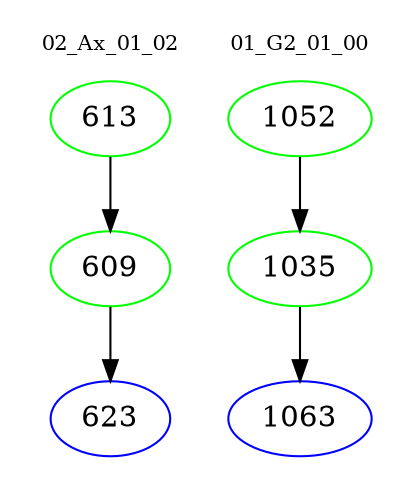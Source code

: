 digraph{
subgraph cluster_0 {
color = white
label = "02_Ax_01_02";
fontsize=10;
T0_613 [label="613", color="green"]
T0_613 -> T0_609 [color="black"]
T0_609 [label="609", color="green"]
T0_609 -> T0_623 [color="black"]
T0_623 [label="623", color="blue"]
}
subgraph cluster_1 {
color = white
label = "01_G2_01_00";
fontsize=10;
T1_1052 [label="1052", color="green"]
T1_1052 -> T1_1035 [color="black"]
T1_1035 [label="1035", color="green"]
T1_1035 -> T1_1063 [color="black"]
T1_1063 [label="1063", color="blue"]
}
}

